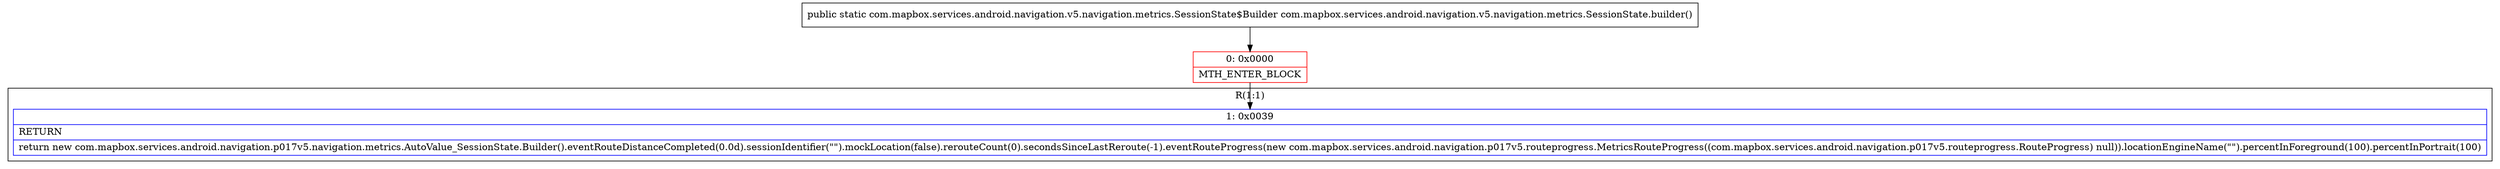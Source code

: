 digraph "CFG forcom.mapbox.services.android.navigation.v5.navigation.metrics.SessionState.builder()Lcom\/mapbox\/services\/android\/navigation\/v5\/navigation\/metrics\/SessionState$Builder;" {
subgraph cluster_Region_1458181388 {
label = "R(1:1)";
node [shape=record,color=blue];
Node_1 [shape=record,label="{1\:\ 0x0039|RETURN\l|return new com.mapbox.services.android.navigation.p017v5.navigation.metrics.AutoValue_SessionState.Builder().eventRouteDistanceCompleted(0.0d).sessionIdentifier(\"\").mockLocation(false).rerouteCount(0).secondsSinceLastReroute(\-1).eventRouteProgress(new com.mapbox.services.android.navigation.p017v5.routeprogress.MetricsRouteProgress((com.mapbox.services.android.navigation.p017v5.routeprogress.RouteProgress) null)).locationEngineName(\"\").percentInForeground(100).percentInPortrait(100)\l}"];
}
Node_0 [shape=record,color=red,label="{0\:\ 0x0000|MTH_ENTER_BLOCK\l}"];
MethodNode[shape=record,label="{public static com.mapbox.services.android.navigation.v5.navigation.metrics.SessionState$Builder com.mapbox.services.android.navigation.v5.navigation.metrics.SessionState.builder() }"];
MethodNode -> Node_0;
Node_0 -> Node_1;
}

